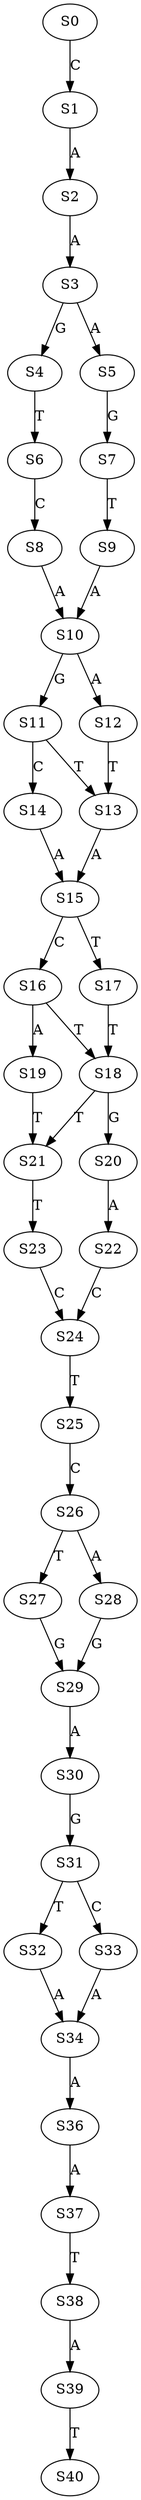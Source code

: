 strict digraph  {
	S0 -> S1 [ label = C ];
	S1 -> S2 [ label = A ];
	S2 -> S3 [ label = A ];
	S3 -> S4 [ label = G ];
	S3 -> S5 [ label = A ];
	S4 -> S6 [ label = T ];
	S5 -> S7 [ label = G ];
	S6 -> S8 [ label = C ];
	S7 -> S9 [ label = T ];
	S8 -> S10 [ label = A ];
	S9 -> S10 [ label = A ];
	S10 -> S11 [ label = G ];
	S10 -> S12 [ label = A ];
	S11 -> S13 [ label = T ];
	S11 -> S14 [ label = C ];
	S12 -> S13 [ label = T ];
	S13 -> S15 [ label = A ];
	S14 -> S15 [ label = A ];
	S15 -> S16 [ label = C ];
	S15 -> S17 [ label = T ];
	S16 -> S18 [ label = T ];
	S16 -> S19 [ label = A ];
	S17 -> S18 [ label = T ];
	S18 -> S20 [ label = G ];
	S18 -> S21 [ label = T ];
	S19 -> S21 [ label = T ];
	S20 -> S22 [ label = A ];
	S21 -> S23 [ label = T ];
	S22 -> S24 [ label = C ];
	S23 -> S24 [ label = C ];
	S24 -> S25 [ label = T ];
	S25 -> S26 [ label = C ];
	S26 -> S27 [ label = T ];
	S26 -> S28 [ label = A ];
	S27 -> S29 [ label = G ];
	S28 -> S29 [ label = G ];
	S29 -> S30 [ label = A ];
	S30 -> S31 [ label = G ];
	S31 -> S32 [ label = T ];
	S31 -> S33 [ label = C ];
	S32 -> S34 [ label = A ];
	S33 -> S34 [ label = A ];
	S34 -> S36 [ label = A ];
	S36 -> S37 [ label = A ];
	S37 -> S38 [ label = T ];
	S38 -> S39 [ label = A ];
	S39 -> S40 [ label = T ];
}
